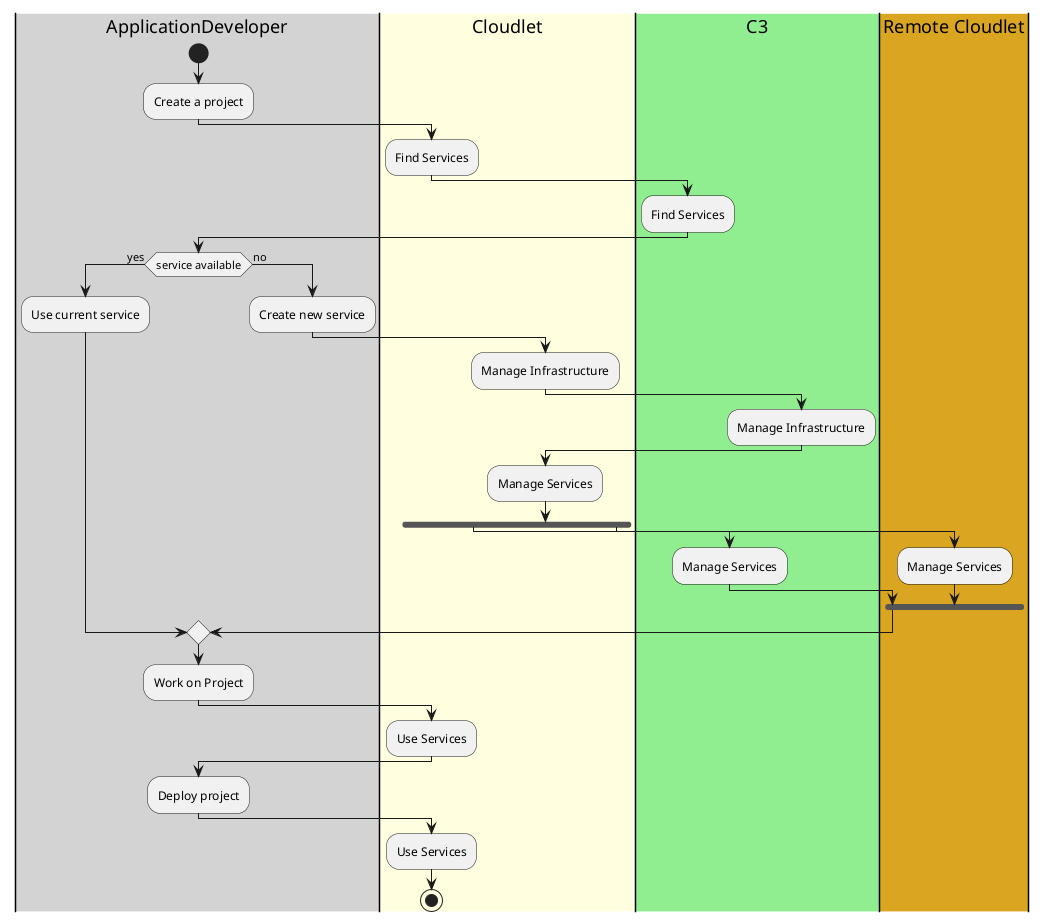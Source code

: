 @startuml
|#lightgray|ApplicationDeveloper|
start
:Create a project;
|#lightyellow|Cloudlet|
:Find Services;
|#lightgreen|C3|
:Find Services;
|ApplicationDeveloper|
if (service available) then (yes)
    :Use current service;
else (no)
    :Create new service;
    |Cloudlet|
    :Manage Infrastructure;
    |C3|
    :Manage Infrastructure;
    |Cloudlet|
    :Manage Services;
    fork
    |C3|
    :Manage Services;
    fork again
    |#goldenrod|Remote Cloudlet|
    :Manage Services;
    end fork
endif
|ApplicationDeveloper|
:Work on Project;
|Cloudlet|
:Use Services;
|ApplicationDeveloper|
:Deploy project;
|#lightyellow|Cloudlet|
:Use Services;
stop
@enduml
